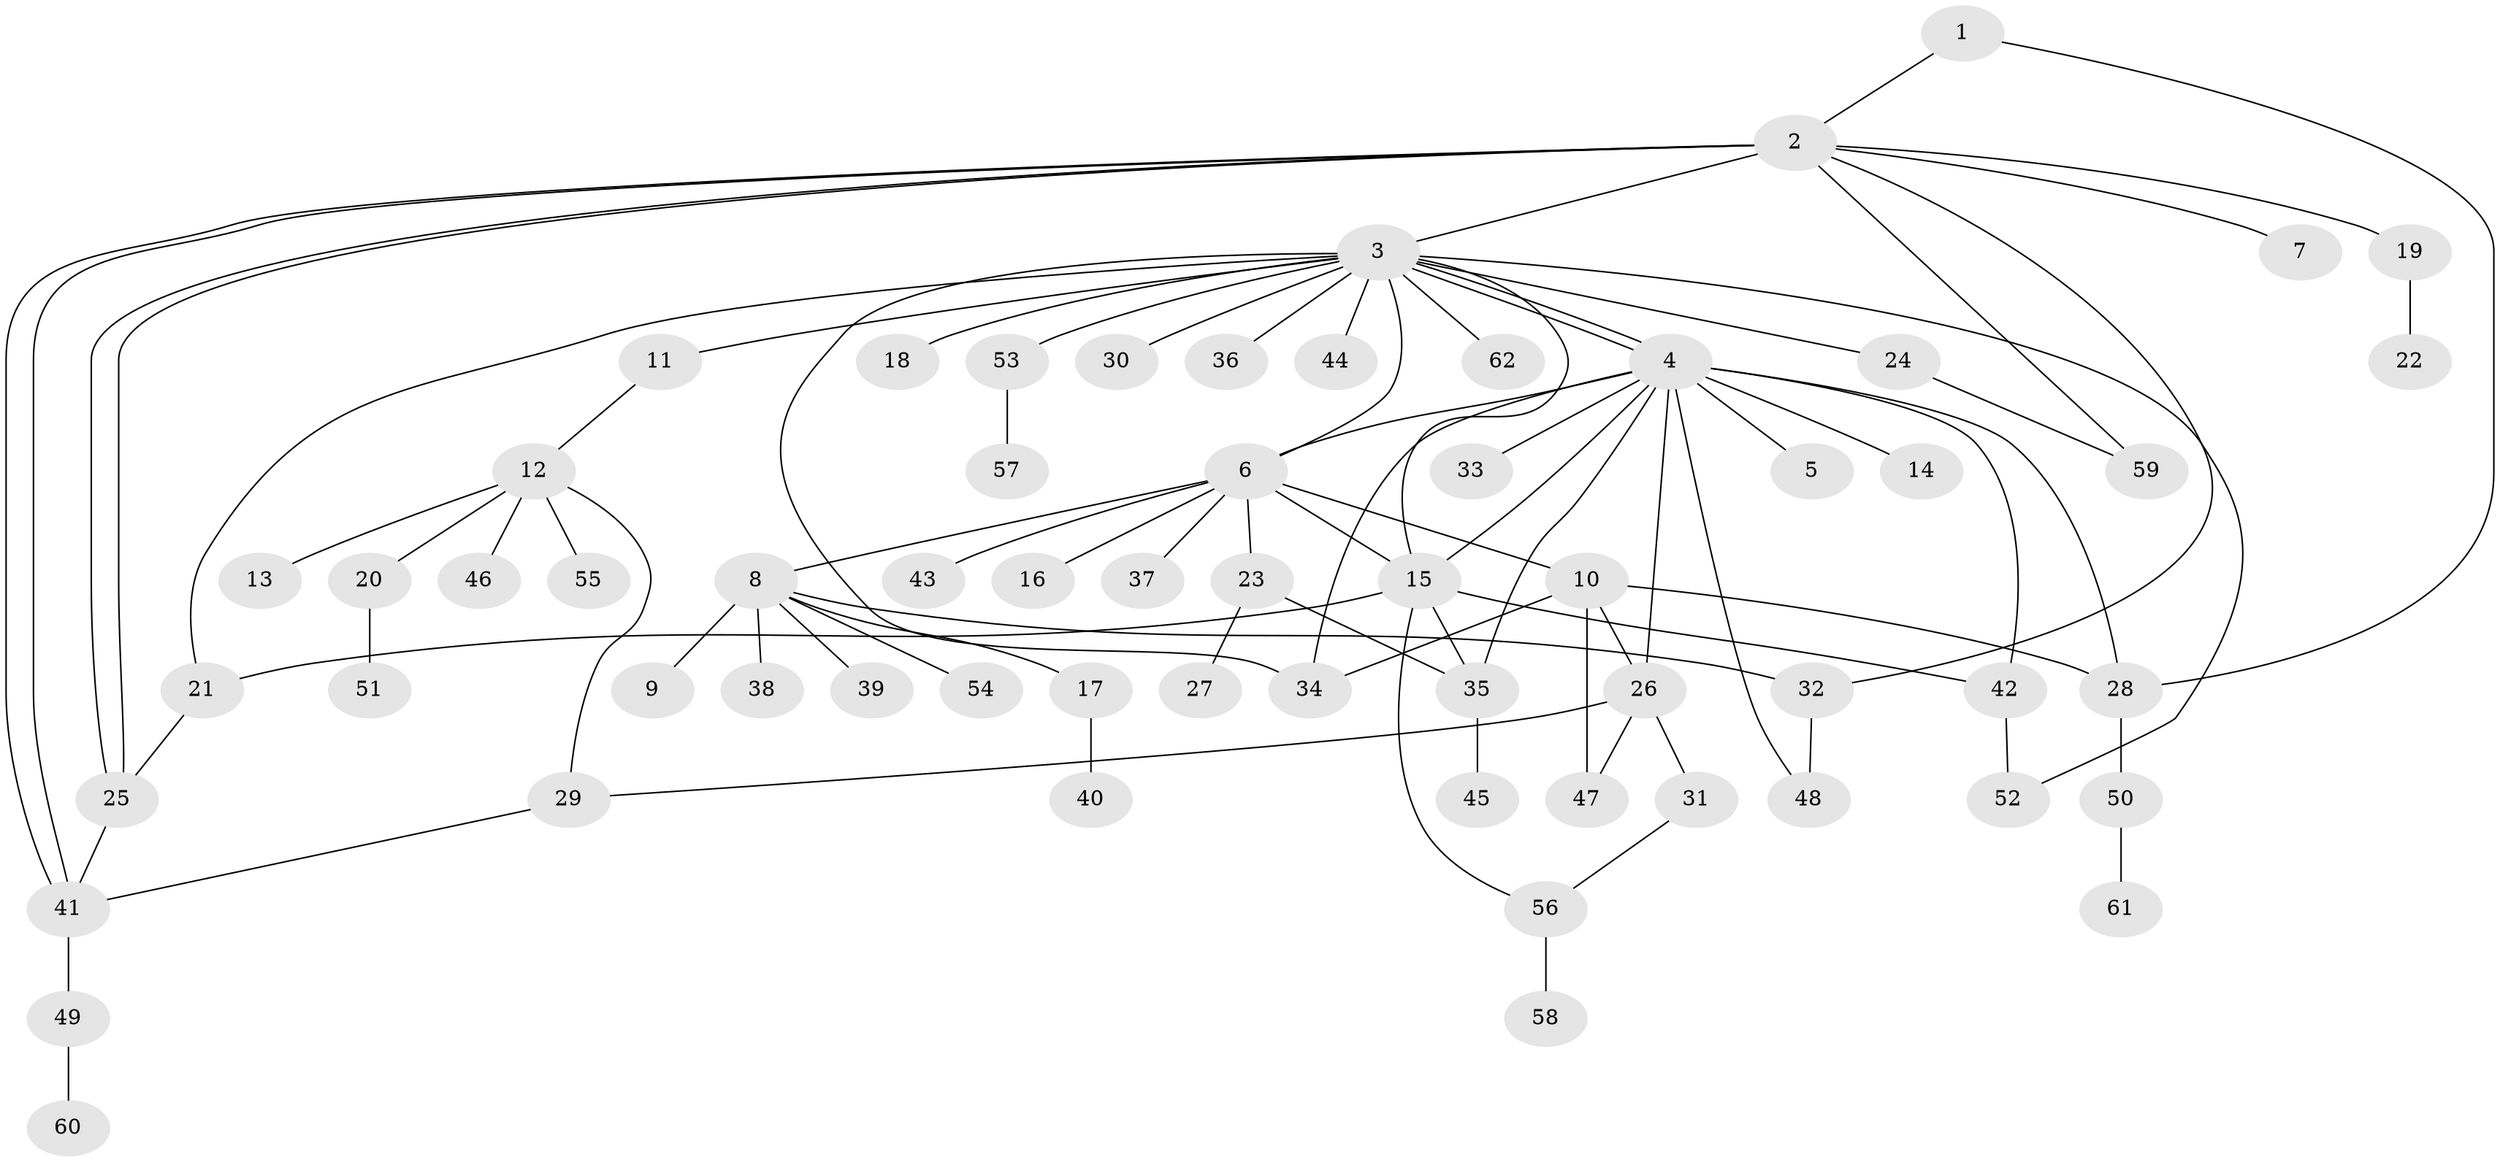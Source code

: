 // coarse degree distribution, {2: 0.18181818181818182, 8: 0.022727272727272728, 20: 0.022727272727272728, 1: 0.5454545454545454, 7: 0.045454545454545456, 4: 0.11363636363636363, 5: 0.022727272727272728, 6: 0.022727272727272728, 3: 0.022727272727272728}
// Generated by graph-tools (version 1.1) at 2025/41/03/06/25 10:41:50]
// undirected, 62 vertices, 86 edges
graph export_dot {
graph [start="1"]
  node [color=gray90,style=filled];
  1;
  2;
  3;
  4;
  5;
  6;
  7;
  8;
  9;
  10;
  11;
  12;
  13;
  14;
  15;
  16;
  17;
  18;
  19;
  20;
  21;
  22;
  23;
  24;
  25;
  26;
  27;
  28;
  29;
  30;
  31;
  32;
  33;
  34;
  35;
  36;
  37;
  38;
  39;
  40;
  41;
  42;
  43;
  44;
  45;
  46;
  47;
  48;
  49;
  50;
  51;
  52;
  53;
  54;
  55;
  56;
  57;
  58;
  59;
  60;
  61;
  62;
  1 -- 2;
  1 -- 28;
  2 -- 3;
  2 -- 7;
  2 -- 19;
  2 -- 25;
  2 -- 25;
  2 -- 32;
  2 -- 41;
  2 -- 41;
  2 -- 59;
  3 -- 4;
  3 -- 4;
  3 -- 6;
  3 -- 11;
  3 -- 15;
  3 -- 18;
  3 -- 21;
  3 -- 24;
  3 -- 30;
  3 -- 34;
  3 -- 36;
  3 -- 44;
  3 -- 52;
  3 -- 53;
  3 -- 62;
  4 -- 5;
  4 -- 6;
  4 -- 14;
  4 -- 15;
  4 -- 26;
  4 -- 28;
  4 -- 33;
  4 -- 34;
  4 -- 35;
  4 -- 42;
  4 -- 48;
  6 -- 8;
  6 -- 10;
  6 -- 15;
  6 -- 16;
  6 -- 23;
  6 -- 37;
  6 -- 43;
  8 -- 9;
  8 -- 17;
  8 -- 32;
  8 -- 38;
  8 -- 39;
  8 -- 54;
  10 -- 26;
  10 -- 28;
  10 -- 34;
  10 -- 47;
  11 -- 12;
  12 -- 13;
  12 -- 20;
  12 -- 29;
  12 -- 46;
  12 -- 55;
  15 -- 21;
  15 -- 35;
  15 -- 42;
  15 -- 56;
  17 -- 40;
  19 -- 22;
  20 -- 51;
  21 -- 25;
  23 -- 27;
  23 -- 35;
  24 -- 59;
  25 -- 41;
  26 -- 29;
  26 -- 31;
  26 -- 47;
  28 -- 50;
  29 -- 41;
  31 -- 56;
  32 -- 48;
  35 -- 45;
  41 -- 49;
  42 -- 52;
  49 -- 60;
  50 -- 61;
  53 -- 57;
  56 -- 58;
}
